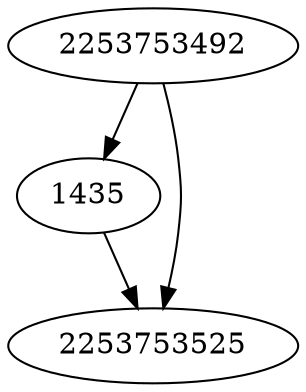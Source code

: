strict digraph  {
1435;
2253753492;
2253753525;
1435 -> 2253753525;
2253753492 -> 2253753525;
2253753492 -> 1435;
}
